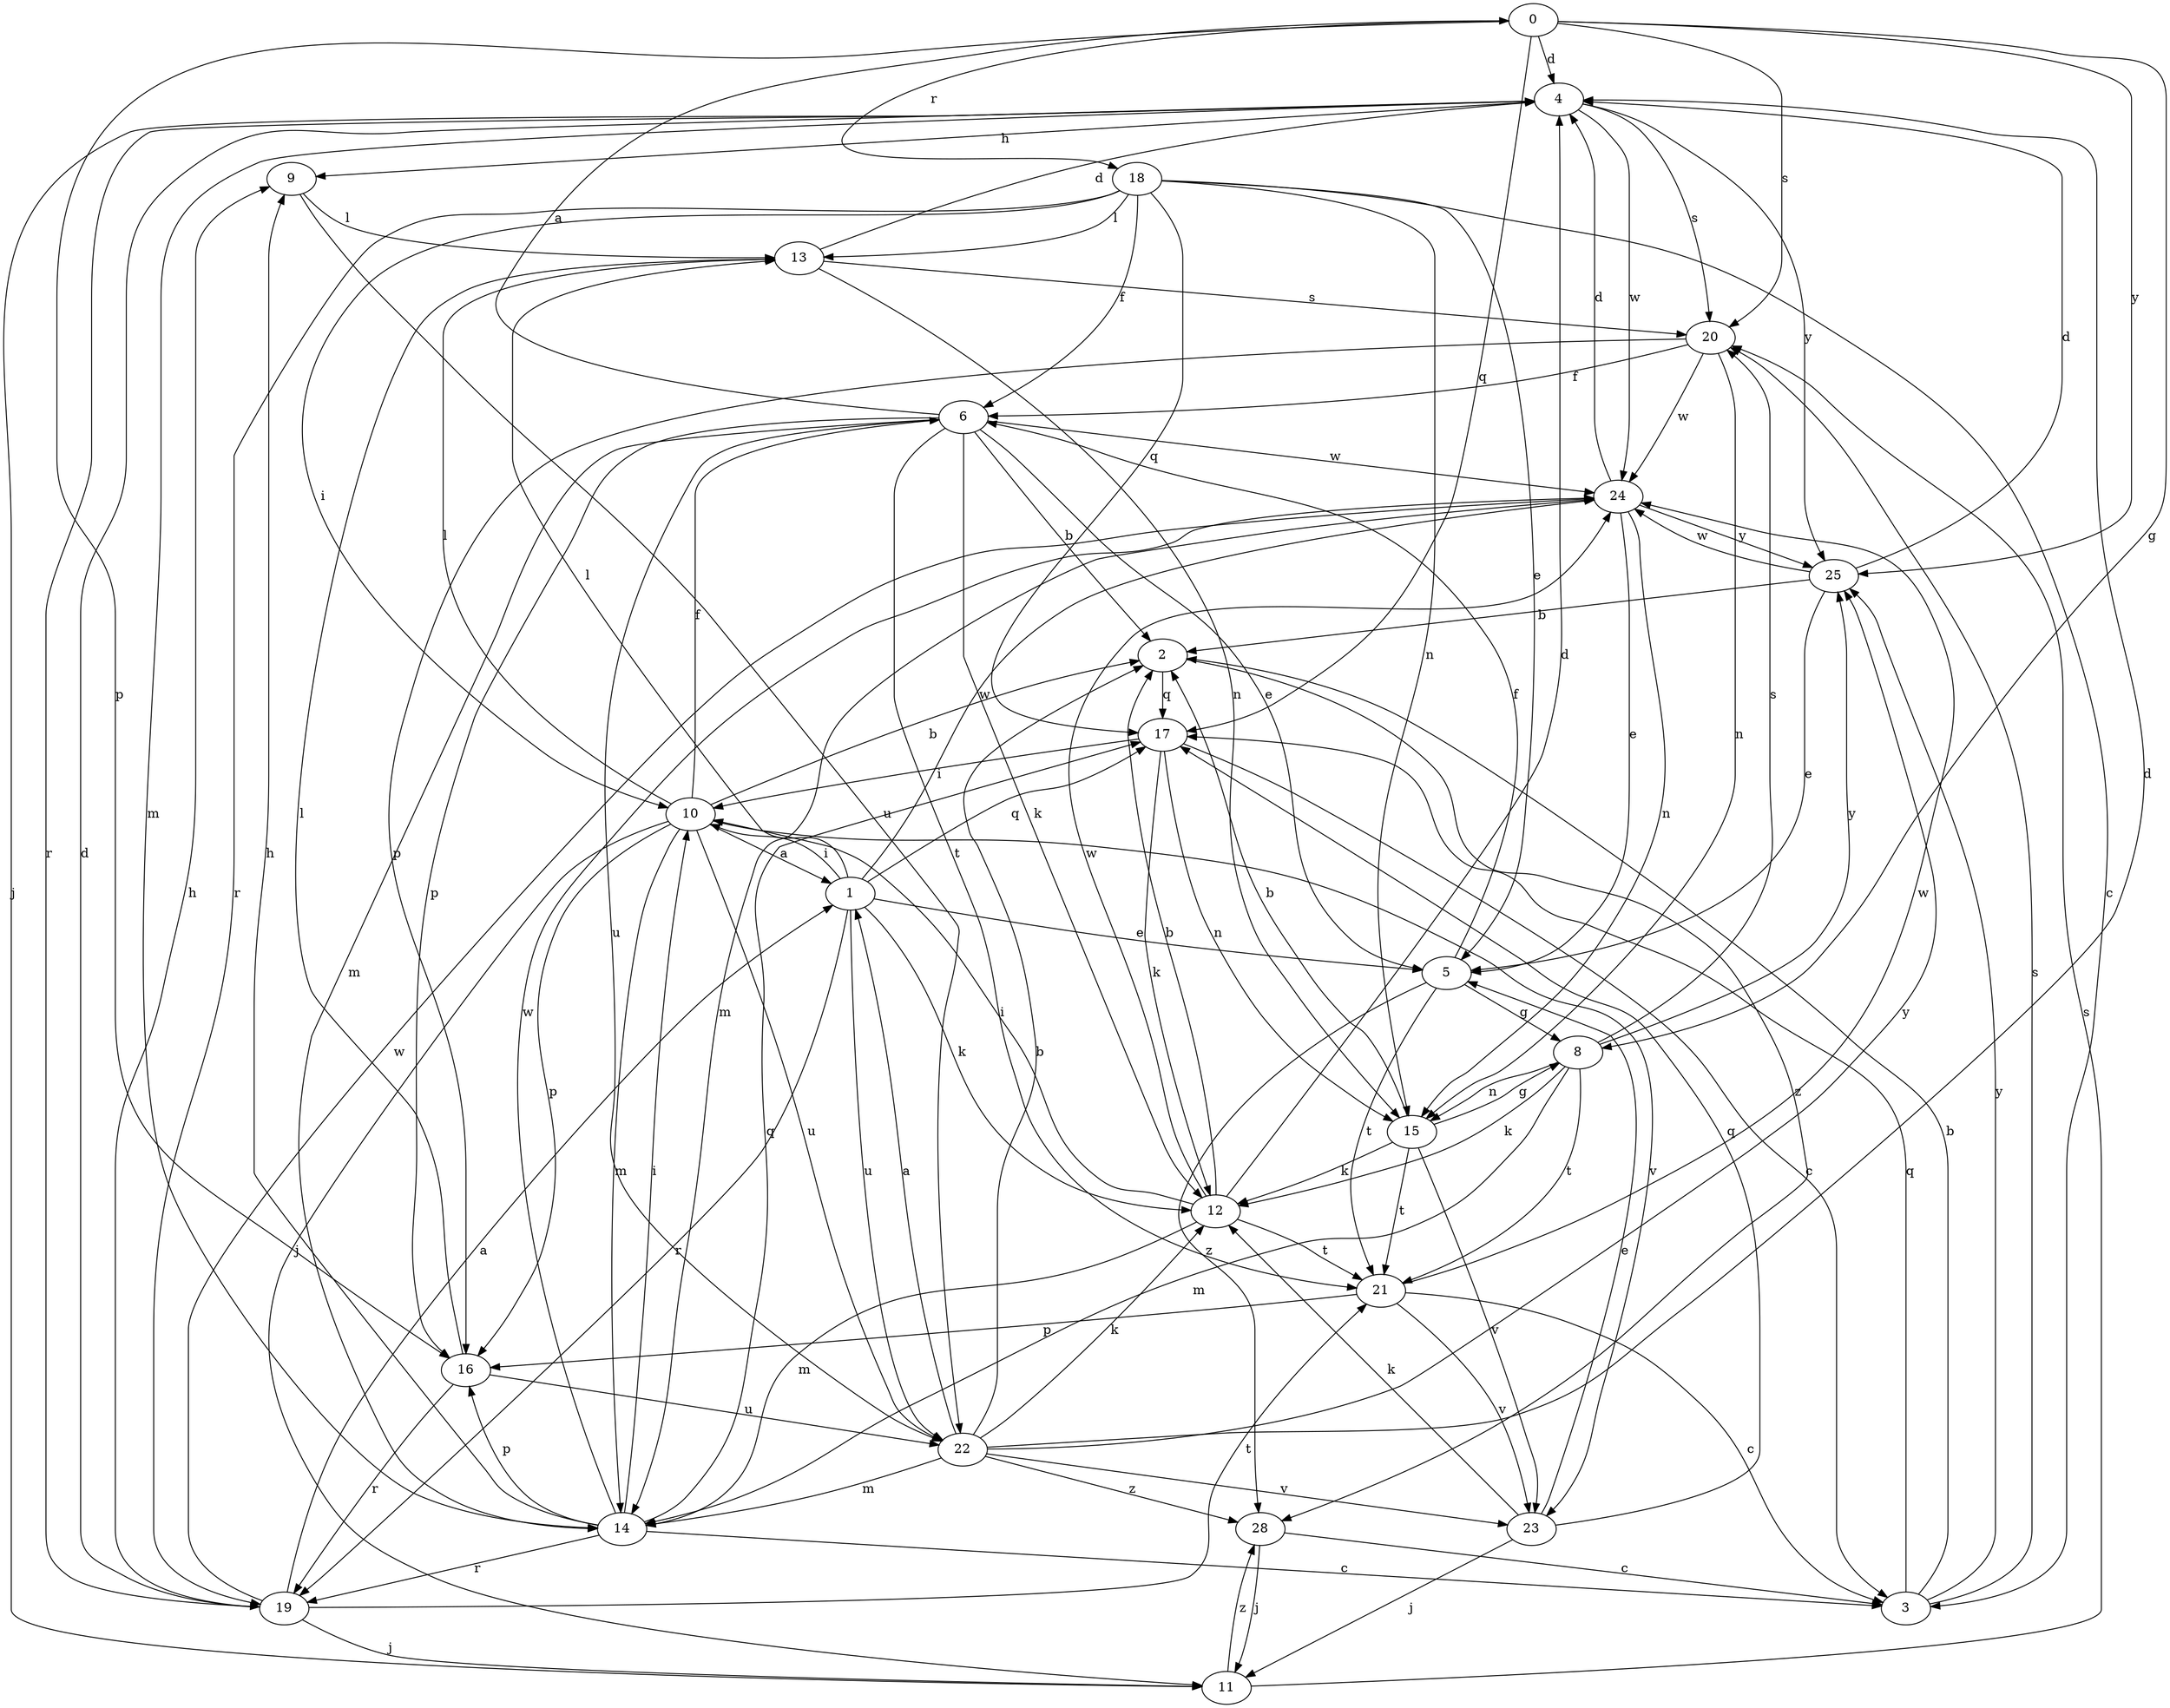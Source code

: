 strict digraph  {
0;
1;
2;
3;
4;
5;
6;
8;
9;
10;
11;
12;
13;
14;
15;
16;
17;
18;
19;
20;
21;
22;
23;
24;
25;
28;
0 -> 4  [label=d];
0 -> 8  [label=g];
0 -> 16  [label=p];
0 -> 17  [label=q];
0 -> 18  [label=r];
0 -> 20  [label=s];
0 -> 25  [label=y];
1 -> 5  [label=e];
1 -> 10  [label=i];
1 -> 12  [label=k];
1 -> 13  [label=l];
1 -> 17  [label=q];
1 -> 19  [label=r];
1 -> 22  [label=u];
1 -> 24  [label=w];
2 -> 17  [label=q];
2 -> 28  [label=z];
3 -> 2  [label=b];
3 -> 17  [label=q];
3 -> 20  [label=s];
3 -> 25  [label=y];
4 -> 9  [label=h];
4 -> 11  [label=j];
4 -> 14  [label=m];
4 -> 19  [label=r];
4 -> 20  [label=s];
4 -> 24  [label=w];
4 -> 25  [label=y];
5 -> 6  [label=f];
5 -> 8  [label=g];
5 -> 21  [label=t];
5 -> 28  [label=z];
6 -> 0  [label=a];
6 -> 2  [label=b];
6 -> 5  [label=e];
6 -> 12  [label=k];
6 -> 14  [label=m];
6 -> 16  [label=p];
6 -> 21  [label=t];
6 -> 22  [label=u];
6 -> 24  [label=w];
8 -> 12  [label=k];
8 -> 14  [label=m];
8 -> 15  [label=n];
8 -> 20  [label=s];
8 -> 21  [label=t];
8 -> 25  [label=y];
9 -> 13  [label=l];
9 -> 22  [label=u];
10 -> 1  [label=a];
10 -> 2  [label=b];
10 -> 6  [label=f];
10 -> 11  [label=j];
10 -> 13  [label=l];
10 -> 14  [label=m];
10 -> 16  [label=p];
10 -> 22  [label=u];
10 -> 23  [label=v];
11 -> 20  [label=s];
11 -> 28  [label=z];
12 -> 2  [label=b];
12 -> 4  [label=d];
12 -> 10  [label=i];
12 -> 14  [label=m];
12 -> 21  [label=t];
12 -> 24  [label=w];
13 -> 4  [label=d];
13 -> 15  [label=n];
13 -> 20  [label=s];
14 -> 3  [label=c];
14 -> 9  [label=h];
14 -> 10  [label=i];
14 -> 16  [label=p];
14 -> 17  [label=q];
14 -> 19  [label=r];
14 -> 24  [label=w];
15 -> 2  [label=b];
15 -> 8  [label=g];
15 -> 12  [label=k];
15 -> 21  [label=t];
15 -> 23  [label=v];
16 -> 13  [label=l];
16 -> 19  [label=r];
16 -> 22  [label=u];
17 -> 3  [label=c];
17 -> 10  [label=i];
17 -> 12  [label=k];
17 -> 15  [label=n];
18 -> 3  [label=c];
18 -> 5  [label=e];
18 -> 6  [label=f];
18 -> 10  [label=i];
18 -> 13  [label=l];
18 -> 15  [label=n];
18 -> 17  [label=q];
18 -> 19  [label=r];
19 -> 1  [label=a];
19 -> 4  [label=d];
19 -> 9  [label=h];
19 -> 11  [label=j];
19 -> 21  [label=t];
19 -> 24  [label=w];
20 -> 6  [label=f];
20 -> 15  [label=n];
20 -> 16  [label=p];
20 -> 24  [label=w];
21 -> 3  [label=c];
21 -> 16  [label=p];
21 -> 23  [label=v];
21 -> 24  [label=w];
22 -> 1  [label=a];
22 -> 2  [label=b];
22 -> 4  [label=d];
22 -> 12  [label=k];
22 -> 14  [label=m];
22 -> 23  [label=v];
22 -> 25  [label=y];
22 -> 28  [label=z];
23 -> 5  [label=e];
23 -> 11  [label=j];
23 -> 12  [label=k];
23 -> 17  [label=q];
24 -> 4  [label=d];
24 -> 5  [label=e];
24 -> 14  [label=m];
24 -> 15  [label=n];
24 -> 25  [label=y];
25 -> 2  [label=b];
25 -> 4  [label=d];
25 -> 5  [label=e];
25 -> 24  [label=w];
28 -> 3  [label=c];
28 -> 11  [label=j];
}
